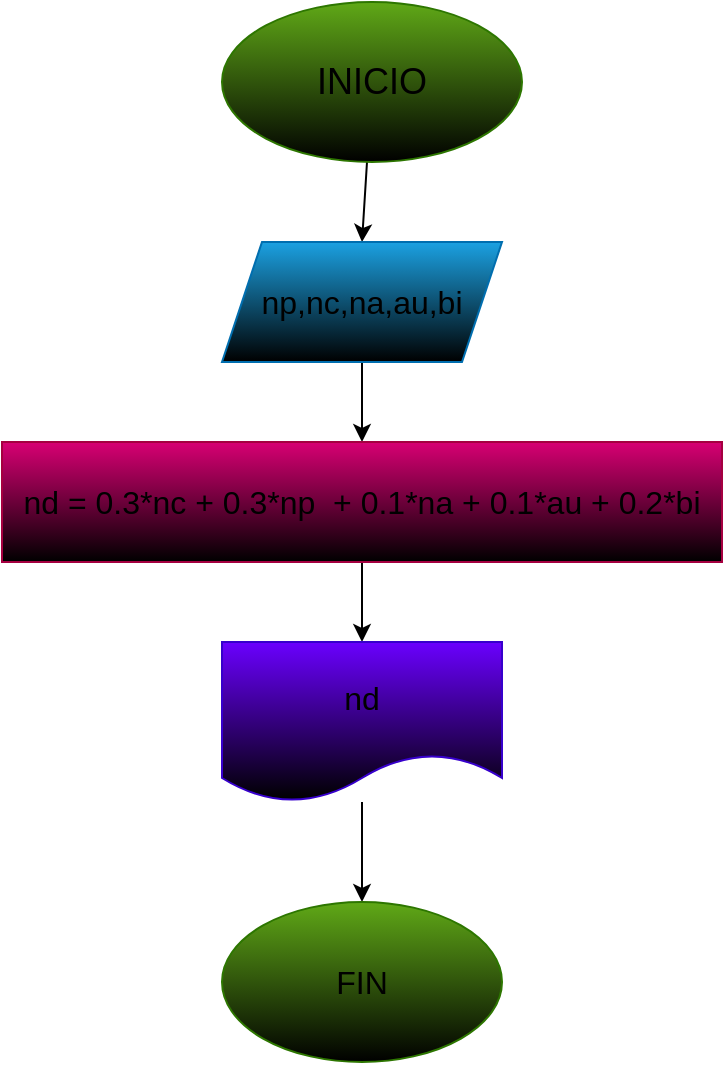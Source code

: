 <mxfile>
    <diagram id="2Fc1t_wqIz535RErzisX" name="Página-1">
        <mxGraphModel dx="659" dy="411" grid="1" gridSize="10" guides="1" tooltips="1" connect="1" arrows="1" fold="1" page="1" pageScale="1" pageWidth="827" pageHeight="1169" math="0" shadow="0">
            <root>
                <mxCell id="0"/>
                <mxCell id="1" parent="0"/>
                <mxCell id="3" style="edgeStyle=none;html=1;" edge="1" parent="1" source="2">
                    <mxGeometry relative="1" as="geometry">
                        <mxPoint x="320" y="120" as="targetPoint"/>
                    </mxGeometry>
                </mxCell>
                <mxCell id="2" value="&lt;font style=&quot;font-size: 18px;&quot; color=&quot;#000000&quot;&gt;INICIO&lt;/font&gt;" style="ellipse;whiteSpace=wrap;html=1;fillColor=#60a917;fontColor=#ffffff;strokeColor=#2D7600;gradientColor=default;" vertex="1" parent="1">
                    <mxGeometry x="250" width="150" height="80" as="geometry"/>
                </mxCell>
                <mxCell id="5" style="edgeStyle=none;html=1;" edge="1" parent="1" source="4">
                    <mxGeometry relative="1" as="geometry">
                        <mxPoint x="320" y="220" as="targetPoint"/>
                    </mxGeometry>
                </mxCell>
                <mxCell id="4" value="&lt;font size=&quot;3&quot; color=&quot;#000000&quot;&gt;np,nc,na,au,bi&lt;/font&gt;" style="shape=parallelogram;perimeter=parallelogramPerimeter;whiteSpace=wrap;html=1;fixedSize=1;fillColor=#1ba1e2;fontColor=#ffffff;strokeColor=#006EAF;gradientColor=default;" vertex="1" parent="1">
                    <mxGeometry x="250" y="120" width="140" height="60" as="geometry"/>
                </mxCell>
                <mxCell id="7" style="edgeStyle=none;html=1;" edge="1" parent="1" source="6">
                    <mxGeometry relative="1" as="geometry">
                        <mxPoint x="320" y="320" as="targetPoint"/>
                    </mxGeometry>
                </mxCell>
                <mxCell id="6" value="&lt;font size=&quot;3&quot; color=&quot;#000000&quot;&gt;nd = 0.3*nc + 0.3*np&amp;nbsp; + 0.1*na + 0.1*au + 0.2*bi&lt;/font&gt;" style="rounded=0;whiteSpace=wrap;html=1;fillColor=#d80073;fontColor=#ffffff;strokeColor=#A50040;gradientColor=default;" vertex="1" parent="1">
                    <mxGeometry x="140" y="220" width="360" height="60" as="geometry"/>
                </mxCell>
                <mxCell id="9" style="edgeStyle=none;html=1;" edge="1" parent="1" source="8">
                    <mxGeometry relative="1" as="geometry">
                        <mxPoint x="320" y="450" as="targetPoint"/>
                    </mxGeometry>
                </mxCell>
                <mxCell id="8" value="&lt;font size=&quot;3&quot; color=&quot;#000000&quot;&gt;nd&lt;/font&gt;" style="shape=document;whiteSpace=wrap;html=1;boundedLbl=1;fillColor=#6a00ff;fontColor=#ffffff;strokeColor=#3700CC;gradientColor=default;" vertex="1" parent="1">
                    <mxGeometry x="250" y="320" width="140" height="80" as="geometry"/>
                </mxCell>
                <mxCell id="10" value="&lt;font size=&quot;3&quot; color=&quot;#000000&quot;&gt;FIN&lt;/font&gt;" style="ellipse;whiteSpace=wrap;html=1;fillColor=#60a917;fontColor=#ffffff;strokeColor=#2D7600;gradientColor=default;" vertex="1" parent="1">
                    <mxGeometry x="250" y="450" width="140" height="80" as="geometry"/>
                </mxCell>
            </root>
        </mxGraphModel>
    </diagram>
</mxfile>